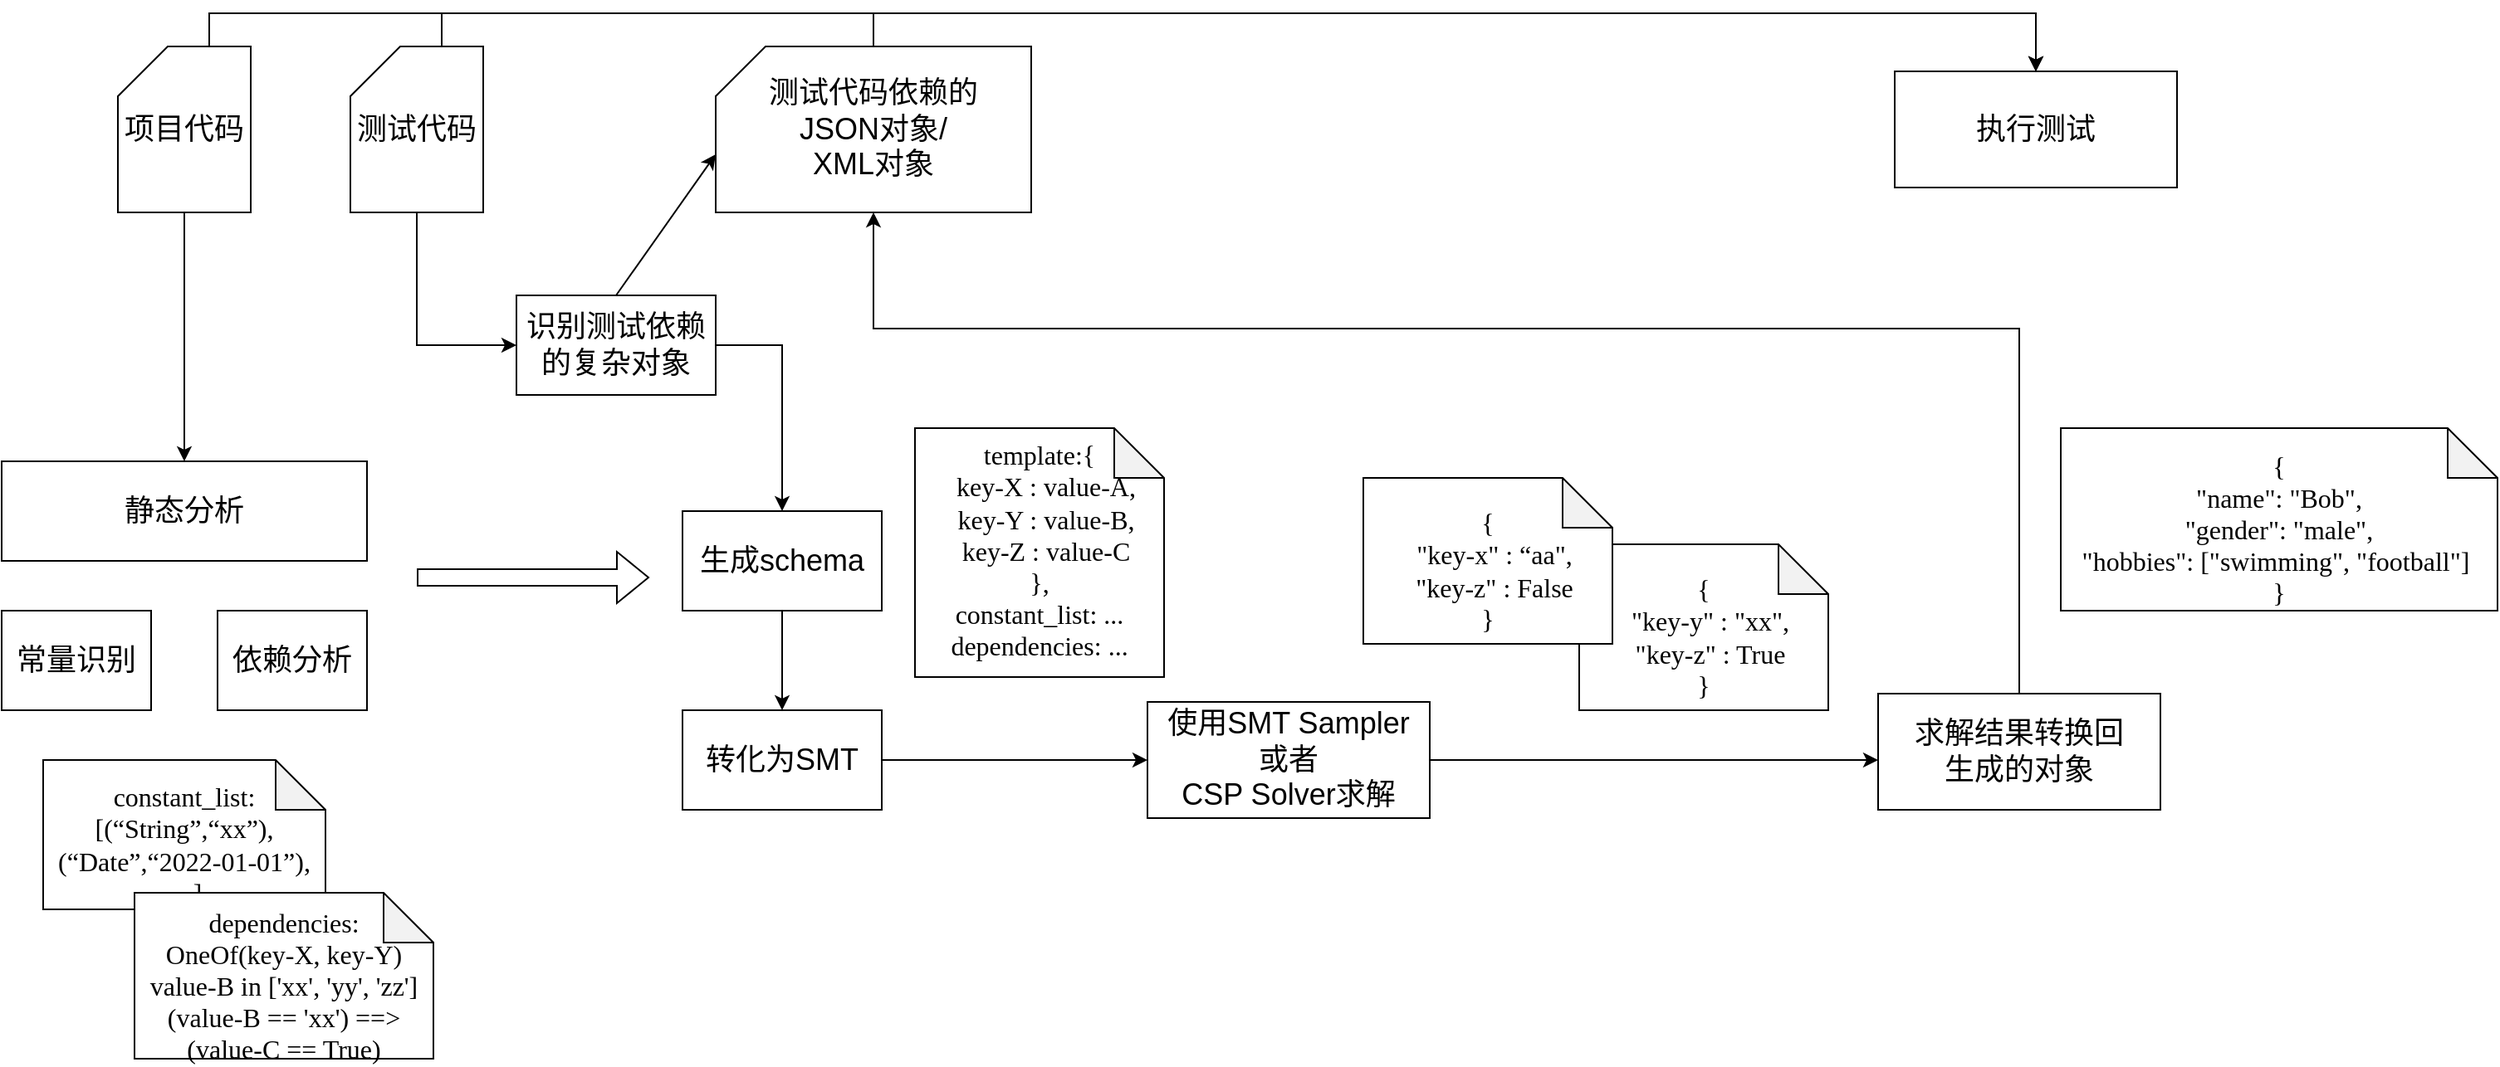 <mxfile version="21.1.4" type="github">
  <diagram name="第 1 页" id="NblAXjC7mbTJUt5rKnVX">
    <mxGraphModel dx="1674" dy="796" grid="1" gridSize="10" guides="1" tooltips="1" connect="1" arrows="1" fold="1" page="1" pageScale="1" pageWidth="1654" pageHeight="2336" math="0" shadow="0">
      <root>
        <mxCell id="0" />
        <mxCell id="1" parent="0" />
        <mxCell id="OwzO4WwCmqvxQ3wz58n--1" value="&lt;font style=&quot;font-size: 18px;&quot;&gt;常量识别&lt;/font&gt;" style="rounded=0;whiteSpace=wrap;html=1;" vertex="1" parent="1">
          <mxGeometry x="20" y="390" width="90" height="60" as="geometry" />
        </mxCell>
        <mxCell id="OwzO4WwCmqvxQ3wz58n--2" value="&lt;p&gt;&lt;/p&gt;&lt;span style=&quot;background-color: initial;&quot;&gt;&lt;font size=&quot;3&quot; face=&quot;等线&quot;&gt;constant_list:[(“String”,“xx”), (“Date”,“2022-01-01”), ....]&lt;/font&gt;&lt;br&gt;&lt;/span&gt;" style="shape=note;whiteSpace=wrap;html=1;backgroundOutline=1;darkOpacity=0.05;" vertex="1" parent="1">
          <mxGeometry x="45" y="480" width="170" height="90" as="geometry" />
        </mxCell>
        <mxCell id="OwzO4WwCmqvxQ3wz58n--4" value="&lt;p&gt;&lt;/p&gt;&lt;span style=&quot;background-color: initial;&quot;&gt;&lt;div&gt;&lt;font size=&quot;3&quot; face=&quot;等线&quot;&gt;template:&lt;/font&gt;&lt;span style=&quot;font-family: 等线; font-size: medium; background-color: initial;&quot;&gt;{&lt;/span&gt;&lt;/div&gt;&lt;div&gt;&lt;font size=&quot;3&quot; face=&quot;等线&quot;&gt;&amp;nbsp; key-X : value-A,&lt;/font&gt;&lt;/div&gt;&lt;div&gt;&lt;font size=&quot;3&quot; face=&quot;等线&quot;&gt;&amp;nbsp; key-Y : value-B,&lt;/font&gt;&lt;/div&gt;&lt;div&gt;&lt;font size=&quot;3&quot; face=&quot;等线&quot;&gt;&amp;nbsp; key-Z : value-C&lt;/font&gt;&lt;/div&gt;&lt;div&gt;&lt;font size=&quot;3&quot; face=&quot;等线&quot;&gt;},&lt;/font&gt;&lt;/div&gt;&lt;div&gt;&lt;font size=&quot;3&quot; face=&quot;等线&quot;&gt;constant_list: ...&lt;/font&gt;&lt;/div&gt;&lt;div&gt;&lt;font size=&quot;3&quot; face=&quot;等线&quot;&gt;dependencies: ...&lt;/font&gt;&lt;/div&gt;&lt;div&gt;&lt;br&gt;&lt;/div&gt;&lt;/span&gt;" style="shape=note;whiteSpace=wrap;html=1;backgroundOutline=1;darkOpacity=0.05;" vertex="1" parent="1">
          <mxGeometry x="570" y="280" width="150" height="150" as="geometry" />
        </mxCell>
        <mxCell id="OwzO4WwCmqvxQ3wz58n--15" style="edgeStyle=orthogonalEdgeStyle;rounded=0;orthogonalLoop=1;jettySize=auto;html=1;exitX=1;exitY=0.5;exitDx=0;exitDy=0;entryX=0;entryY=0.5;entryDx=0;entryDy=0;" edge="1" parent="1" source="OwzO4WwCmqvxQ3wz58n--5" target="OwzO4WwCmqvxQ3wz58n--6">
          <mxGeometry relative="1" as="geometry" />
        </mxCell>
        <mxCell id="OwzO4WwCmqvxQ3wz58n--5" value="&lt;span style=&quot;font-size: 18px;&quot;&gt;转化为SMT&lt;/span&gt;" style="rounded=0;whiteSpace=wrap;html=1;" vertex="1" parent="1">
          <mxGeometry x="430" y="450" width="120" height="60" as="geometry" />
        </mxCell>
        <mxCell id="OwzO4WwCmqvxQ3wz58n--6" value="&lt;span style=&quot;font-size: 18px;&quot;&gt;使用SMT Sampler&lt;br&gt;或者&lt;br&gt;CSP Solver求解&lt;br&gt;&lt;/span&gt;" style="rounded=0;whiteSpace=wrap;html=1;" vertex="1" parent="1">
          <mxGeometry x="710" y="445" width="170" height="70" as="geometry" />
        </mxCell>
        <mxCell id="OwzO4WwCmqvxQ3wz58n--8" value="&lt;span style=&quot;font-size: 18px;&quot;&gt;静态分析&lt;/span&gt;" style="rounded=0;whiteSpace=wrap;html=1;" vertex="1" parent="1">
          <mxGeometry x="20" y="300" width="220" height="60" as="geometry" />
        </mxCell>
        <mxCell id="OwzO4WwCmqvxQ3wz58n--10" value="&lt;p&gt;&lt;/p&gt;&lt;span style=&quot;background-color: initial;&quot;&gt;&lt;div&gt;&lt;font size=&quot;3&quot; face=&quot;等线&quot;&gt;&lt;div&gt;{&lt;/div&gt;&lt;div&gt;&amp;nbsp; &quot;key-y&quot; : &quot;xx&quot;,&lt;/div&gt;&lt;div&gt;&amp;nbsp; &quot;key-z&quot; : True&lt;/div&gt;&lt;div&gt;}&lt;/div&gt;&lt;/font&gt;&lt;/div&gt;&lt;/span&gt;" style="shape=note;whiteSpace=wrap;html=1;backgroundOutline=1;darkOpacity=0.05;" vertex="1" parent="1">
          <mxGeometry x="970" y="350" width="150" height="100" as="geometry" />
        </mxCell>
        <mxCell id="OwzO4WwCmqvxQ3wz58n--11" value="&lt;p&gt;&lt;/p&gt;&lt;span style=&quot;background-color: initial;&quot;&gt;&lt;font size=&quot;3&quot; face=&quot;等线&quot;&gt;&lt;div&gt;{&lt;/div&gt;&lt;div&gt;&amp;nbsp; &quot;key-x&quot; : “aa&quot;,&lt;/div&gt;&lt;div&gt;&amp;nbsp; &quot;key-z&quot; : False&lt;/div&gt;&lt;div&gt;}&lt;/div&gt;&lt;/font&gt;&lt;/span&gt;" style="shape=note;whiteSpace=wrap;html=1;backgroundOutline=1;darkOpacity=0.05;" vertex="1" parent="1">
          <mxGeometry x="840" y="310" width="150" height="100" as="geometry" />
        </mxCell>
        <mxCell id="OwzO4WwCmqvxQ3wz58n--16" style="edgeStyle=orthogonalEdgeStyle;rounded=0;orthogonalLoop=1;jettySize=auto;html=1;exitX=1;exitY=0.5;exitDx=0;exitDy=0;" edge="1" parent="1" source="OwzO4WwCmqvxQ3wz58n--6">
          <mxGeometry relative="1" as="geometry">
            <mxPoint x="640" y="490" as="sourcePoint" />
            <mxPoint x="1150" y="480" as="targetPoint" />
          </mxGeometry>
        </mxCell>
        <mxCell id="OwzO4WwCmqvxQ3wz58n--17" value="&lt;span style=&quot;font-size: 18px;&quot;&gt;求解结果转换回&lt;br&gt;生成的对象&lt;br&gt;&lt;/span&gt;" style="rounded=0;whiteSpace=wrap;html=1;" vertex="1" parent="1">
          <mxGeometry x="1150" y="440" width="170" height="70" as="geometry" />
        </mxCell>
        <mxCell id="OwzO4WwCmqvxQ3wz58n--19" value="&lt;span style=&quot;font-size: 18px;&quot;&gt;执行测试&lt;br&gt;&lt;/span&gt;" style="rounded=0;whiteSpace=wrap;html=1;" vertex="1" parent="1">
          <mxGeometry x="1160" y="65" width="170" height="70" as="geometry" />
        </mxCell>
        <mxCell id="OwzO4WwCmqvxQ3wz58n--49" style="edgeStyle=orthogonalEdgeStyle;rounded=0;orthogonalLoop=1;jettySize=auto;html=1;exitX=0;exitY=0;exitDx=55;exitDy=0;exitPerimeter=0;entryX=0.5;entryY=0;entryDx=0;entryDy=0;" edge="1" parent="1" source="OwzO4WwCmqvxQ3wz58n--20" target="OwzO4WwCmqvxQ3wz58n--19">
          <mxGeometry relative="1" as="geometry" />
        </mxCell>
        <mxCell id="OwzO4WwCmqvxQ3wz58n--57" style="edgeStyle=orthogonalEdgeStyle;rounded=0;orthogonalLoop=1;jettySize=auto;html=1;exitX=0.5;exitY=1;exitDx=0;exitDy=0;exitPerimeter=0;entryX=0;entryY=0.5;entryDx=0;entryDy=0;" edge="1" parent="1" source="OwzO4WwCmqvxQ3wz58n--20" target="OwzO4WwCmqvxQ3wz58n--32">
          <mxGeometry relative="1" as="geometry" />
        </mxCell>
        <mxCell id="OwzO4WwCmqvxQ3wz58n--20" value="&lt;font style=&quot;font-size: 18px;&quot;&gt;测试代码&lt;/font&gt;" style="shape=card;whiteSpace=wrap;html=1;" vertex="1" parent="1">
          <mxGeometry x="230" y="50" width="80" height="100" as="geometry" />
        </mxCell>
        <mxCell id="OwzO4WwCmqvxQ3wz58n--52" style="edgeStyle=orthogonalEdgeStyle;rounded=0;orthogonalLoop=1;jettySize=auto;html=1;exitX=0.5;exitY=0;exitDx=0;exitDy=0;exitPerimeter=0;entryX=0.5;entryY=0;entryDx=0;entryDy=0;" edge="1" parent="1" source="OwzO4WwCmqvxQ3wz58n--21" target="OwzO4WwCmqvxQ3wz58n--19">
          <mxGeometry relative="1" as="geometry" />
        </mxCell>
        <mxCell id="OwzO4WwCmqvxQ3wz58n--21" value="&lt;font style=&quot;font-size: 18px;&quot;&gt;测试代码依赖的&lt;br&gt;JSON对象/&lt;br&gt;XML对象&lt;/font&gt;" style="shape=card;whiteSpace=wrap;html=1;" vertex="1" parent="1">
          <mxGeometry x="450" y="50" width="190" height="100" as="geometry" />
        </mxCell>
        <mxCell id="OwzO4WwCmqvxQ3wz58n--47" style="edgeStyle=orthogonalEdgeStyle;rounded=0;orthogonalLoop=1;jettySize=auto;html=1;exitX=0;exitY=0;exitDx=55;exitDy=0;exitPerimeter=0;entryX=0.5;entryY=0;entryDx=0;entryDy=0;" edge="1" parent="1" source="OwzO4WwCmqvxQ3wz58n--23" target="OwzO4WwCmqvxQ3wz58n--19">
          <mxGeometry relative="1" as="geometry" />
        </mxCell>
        <mxCell id="OwzO4WwCmqvxQ3wz58n--55" style="edgeStyle=orthogonalEdgeStyle;rounded=0;orthogonalLoop=1;jettySize=auto;html=1;exitX=0.5;exitY=1;exitDx=0;exitDy=0;exitPerimeter=0;" edge="1" parent="1" source="OwzO4WwCmqvxQ3wz58n--23" target="OwzO4WwCmqvxQ3wz58n--8">
          <mxGeometry relative="1" as="geometry" />
        </mxCell>
        <mxCell id="OwzO4WwCmqvxQ3wz58n--23" value="&lt;font style=&quot;font-size: 18px;&quot;&gt;项目代码&lt;/font&gt;" style="shape=card;whiteSpace=wrap;html=1;" vertex="1" parent="1">
          <mxGeometry x="90" y="50" width="80" height="100" as="geometry" />
        </mxCell>
        <mxCell id="OwzO4WwCmqvxQ3wz58n--25" value="&lt;p&gt;&lt;/p&gt;&lt;span style=&quot;background-color: initial;&quot;&gt;&lt;font size=&quot;3&quot; face=&quot;等线&quot;&gt;&lt;div&gt;dependencies:&lt;/div&gt;&lt;div&gt;OneOf(key-X, key-Y)&lt;/div&gt;&lt;div&gt;value-B in [&#39;xx&#39;, &#39;yy&#39;, &#39;zz&#39;]&lt;/div&gt;&lt;div&gt;(value-B == &#39;xx&#39;) ==&amp;gt; (value-C == True)&lt;/div&gt;&lt;/font&gt;&lt;/span&gt;" style="shape=note;whiteSpace=wrap;html=1;backgroundOutline=1;darkOpacity=0.05;" vertex="1" parent="1">
          <mxGeometry x="100" y="560" width="180" height="100" as="geometry" />
        </mxCell>
        <mxCell id="OwzO4WwCmqvxQ3wz58n--63" style="edgeStyle=orthogonalEdgeStyle;rounded=0;orthogonalLoop=1;jettySize=auto;html=1;exitX=1;exitY=0.5;exitDx=0;exitDy=0;entryX=0.5;entryY=0;entryDx=0;entryDy=0;" edge="1" parent="1" source="OwzO4WwCmqvxQ3wz58n--32" target="OwzO4WwCmqvxQ3wz58n--37">
          <mxGeometry relative="1" as="geometry">
            <mxPoint x="490" y="290" as="targetPoint" />
          </mxGeometry>
        </mxCell>
        <mxCell id="OwzO4WwCmqvxQ3wz58n--32" value="&lt;span style=&quot;font-size: 18px;&quot;&gt;识别测试依赖的复杂对象&lt;/span&gt;" style="rounded=0;whiteSpace=wrap;html=1;" vertex="1" parent="1">
          <mxGeometry x="330" y="200" width="120" height="60" as="geometry" />
        </mxCell>
        <mxCell id="OwzO4WwCmqvxQ3wz58n--39" style="edgeStyle=orthogonalEdgeStyle;rounded=0;orthogonalLoop=1;jettySize=auto;html=1;exitX=0.5;exitY=1;exitDx=0;exitDy=0;entryX=0.5;entryY=0;entryDx=0;entryDy=0;" edge="1" parent="1" source="OwzO4WwCmqvxQ3wz58n--37" target="OwzO4WwCmqvxQ3wz58n--5">
          <mxGeometry relative="1" as="geometry" />
        </mxCell>
        <mxCell id="OwzO4WwCmqvxQ3wz58n--37" value="&lt;font style=&quot;font-size: 18px;&quot;&gt;生成schema&lt;/font&gt;" style="rounded=0;whiteSpace=wrap;html=1;" vertex="1" parent="1">
          <mxGeometry x="430" y="330" width="120" height="60" as="geometry" />
        </mxCell>
        <mxCell id="OwzO4WwCmqvxQ3wz58n--42" value="&lt;span style=&quot;font-size: 18px;&quot;&gt;依赖分析&lt;/span&gt;" style="rounded=0;whiteSpace=wrap;html=1;" vertex="1" parent="1">
          <mxGeometry x="150" y="390" width="90" height="60" as="geometry" />
        </mxCell>
        <mxCell id="OwzO4WwCmqvxQ3wz58n--43" value="" style="shape=flexArrow;endArrow=classic;html=1;rounded=0;" edge="1" parent="1">
          <mxGeometry width="50" height="50" relative="1" as="geometry">
            <mxPoint x="270" y="370" as="sourcePoint" />
            <mxPoint x="410" y="370" as="targetPoint" />
          </mxGeometry>
        </mxCell>
        <mxCell id="OwzO4WwCmqvxQ3wz58n--64" style="edgeStyle=orthogonalEdgeStyle;rounded=0;orthogonalLoop=1;jettySize=auto;html=1;exitX=0.5;exitY=0;exitDx=0;exitDy=0;entryX=0.5;entryY=1;entryDx=0;entryDy=0;entryPerimeter=0;" edge="1" parent="1" source="OwzO4WwCmqvxQ3wz58n--17" target="OwzO4WwCmqvxQ3wz58n--21">
          <mxGeometry relative="1" as="geometry">
            <mxPoint x="560" y="490" as="sourcePoint" />
            <mxPoint x="520" y="180" as="targetPoint" />
            <Array as="points">
              <mxPoint x="1235" y="220" />
              <mxPoint x="545" y="220" />
            </Array>
          </mxGeometry>
        </mxCell>
        <mxCell id="OwzO4WwCmqvxQ3wz58n--67" value="" style="endArrow=classic;html=1;rounded=0;exitX=0.5;exitY=0;exitDx=0;exitDy=0;entryX=0;entryY=0;entryDx=0;entryDy=65;entryPerimeter=0;" edge="1" parent="1" source="OwzO4WwCmqvxQ3wz58n--32" target="OwzO4WwCmqvxQ3wz58n--21">
          <mxGeometry width="50" height="50" relative="1" as="geometry">
            <mxPoint x="710" y="380" as="sourcePoint" />
            <mxPoint x="450" y="130" as="targetPoint" />
          </mxGeometry>
        </mxCell>
        <mxCell id="OwzO4WwCmqvxQ3wz58n--68" value="&lt;p&gt;&lt;/p&gt;&lt;span style=&quot;background-color: initial;&quot;&gt;&lt;font size=&quot;3&quot; face=&quot;等线&quot;&gt;&lt;div&gt;{&lt;/div&gt;&lt;div&gt;&quot;name&quot;: &quot;Bob&quot;,&lt;/div&gt;&lt;div&gt;&quot;gender&quot;: &quot;male&quot;,&lt;/div&gt;&lt;div&gt;&quot;hobbies&quot;: [&quot;swimming&quot;, &quot;football&quot;]&amp;nbsp;&lt;/div&gt;&lt;div&gt;}&lt;/div&gt;&lt;/font&gt;&lt;/span&gt;" style="shape=note;whiteSpace=wrap;html=1;backgroundOutline=1;darkOpacity=0.05;" vertex="1" parent="1">
          <mxGeometry x="1260" y="280" width="263" height="110" as="geometry" />
        </mxCell>
      </root>
    </mxGraphModel>
  </diagram>
</mxfile>
